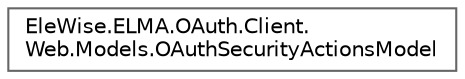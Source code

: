 digraph "Graphical Class Hierarchy"
{
 // LATEX_PDF_SIZE
  bgcolor="transparent";
  edge [fontname=Helvetica,fontsize=10,labelfontname=Helvetica,labelfontsize=10];
  node [fontname=Helvetica,fontsize=10,shape=box,height=0.2,width=0.4];
  rankdir="LR";
  Node0 [id="Node000000",label="EleWise.ELMA.OAuth.Client.\lWeb.Models.OAuthSecurityActionsModel",height=0.2,width=0.4,color="grey40", fillcolor="white", style="filled",URL="$class_ele_wise_1_1_e_l_m_a_1_1_o_auth_1_1_client_1_1_web_1_1_models_1_1_o_auth_security_actions_model.html",tooltip="Модель отображения действий раздела \"Безапосность\" на странице текущего пользователя"];
}
